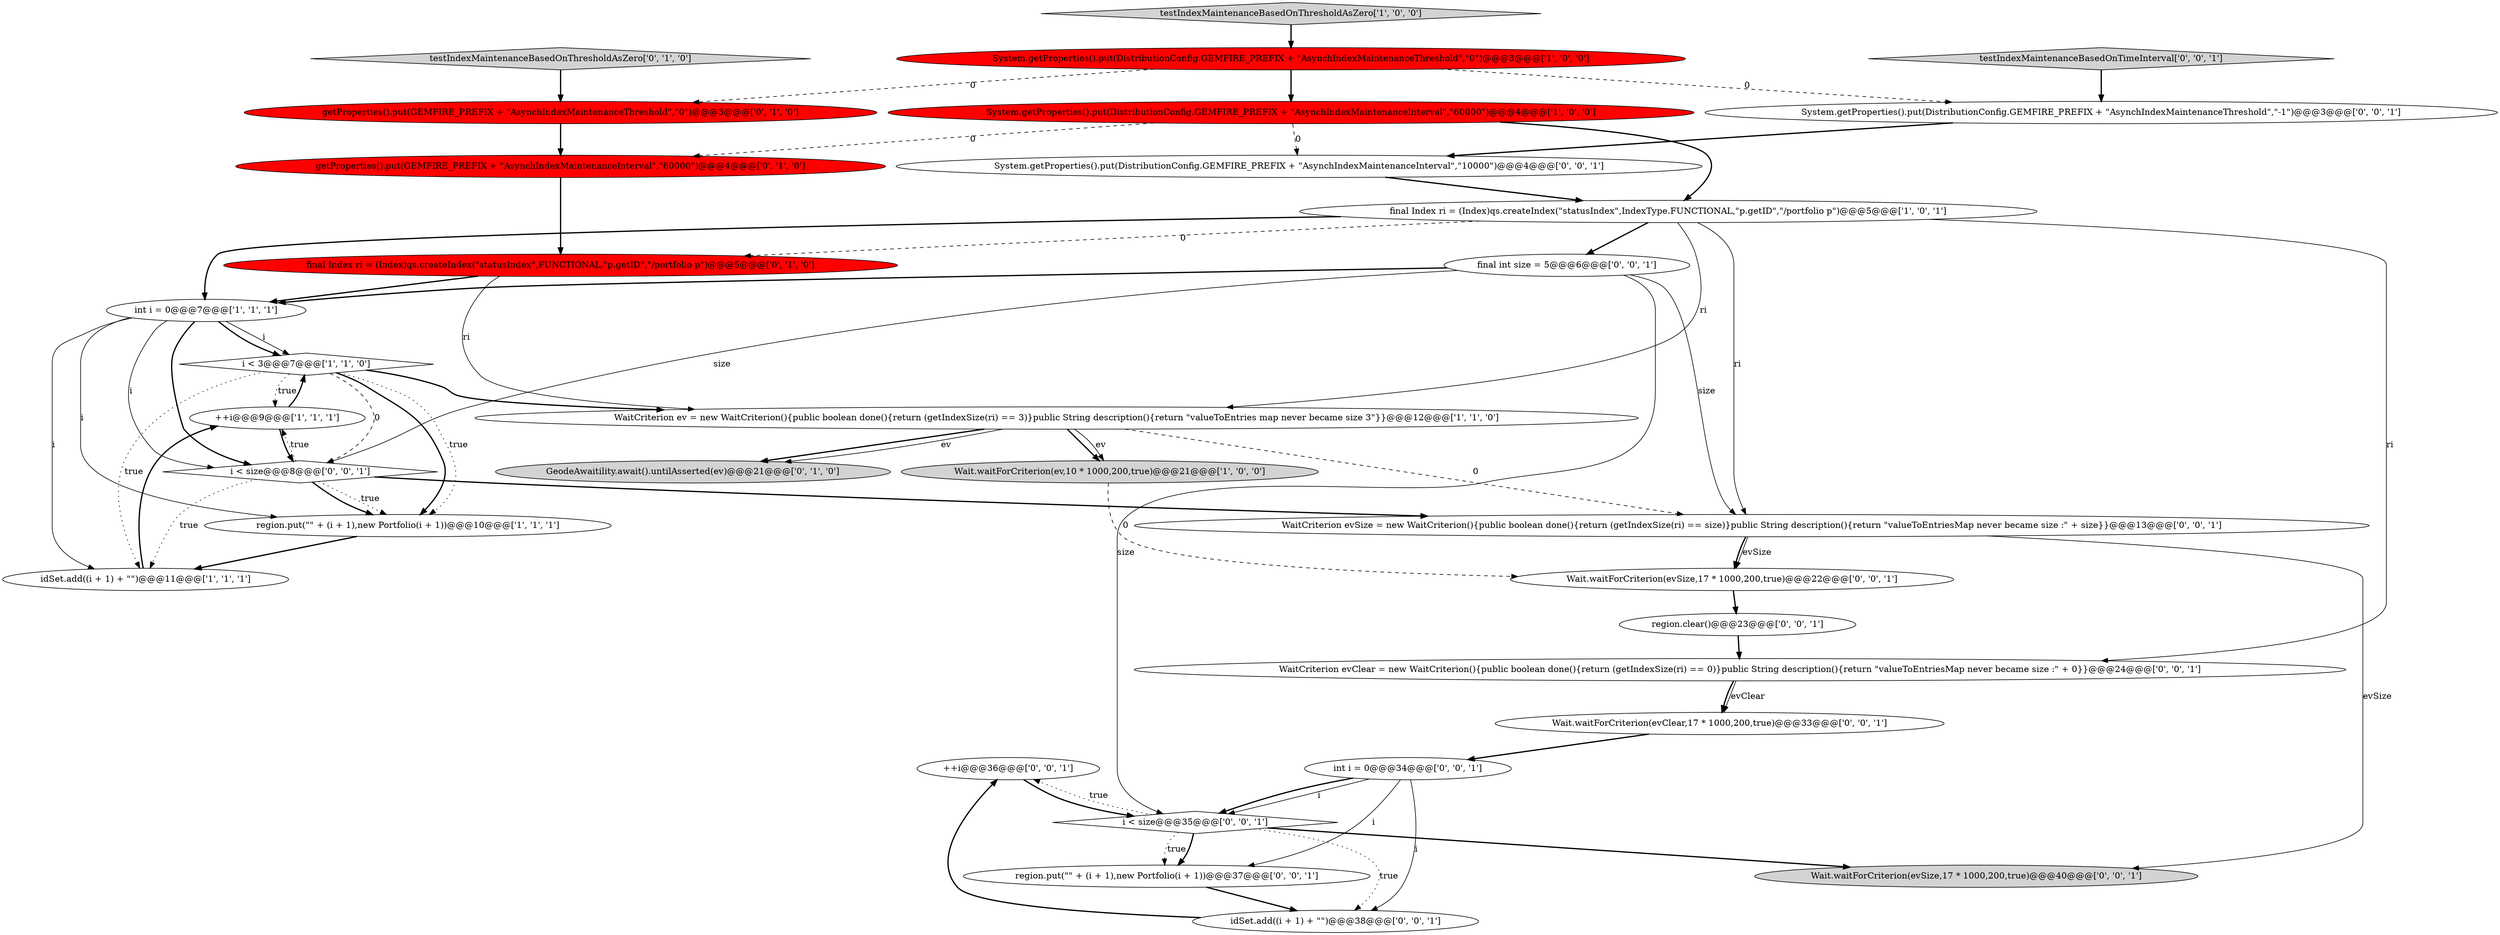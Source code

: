 digraph {
16 [style = filled, label = "++i@@@36@@@['0', '0', '1']", fillcolor = white, shape = ellipse image = "AAA0AAABBB3BBB"];
2 [style = filled, label = "testIndexMaintenanceBasedOnThresholdAsZero['1', '0', '0']", fillcolor = lightgray, shape = diamond image = "AAA0AAABBB1BBB"];
10 [style = filled, label = "++i@@@9@@@['1', '1', '1']", fillcolor = white, shape = ellipse image = "AAA0AAABBB1BBB"];
19 [style = filled, label = "region.put(\"\" + (i + 1),new Portfolio(i + 1))@@@37@@@['0', '0', '1']", fillcolor = white, shape = ellipse image = "AAA0AAABBB3BBB"];
27 [style = filled, label = "region.clear()@@@23@@@['0', '0', '1']", fillcolor = white, shape = ellipse image = "AAA0AAABBB3BBB"];
0 [style = filled, label = "i < 3@@@7@@@['1', '1', '0']", fillcolor = white, shape = diamond image = "AAA0AAABBB1BBB"];
13 [style = filled, label = "getProperties().put(GEMFIRE_PREFIX + \"AsynchIndexMaintenanceThreshold\",\"0\")@@@3@@@['0', '1', '0']", fillcolor = red, shape = ellipse image = "AAA1AAABBB2BBB"];
18 [style = filled, label = "Wait.waitForCriterion(evClear,17 * 1000,200,true)@@@33@@@['0', '0', '1']", fillcolor = white, shape = ellipse image = "AAA0AAABBB3BBB"];
1 [style = filled, label = "region.put(\"\" + (i + 1),new Portfolio(i + 1))@@@10@@@['1', '1', '1']", fillcolor = white, shape = ellipse image = "AAA0AAABBB1BBB"];
11 [style = filled, label = "GeodeAwaitility.await().untilAsserted(ev)@@@21@@@['0', '1', '0']", fillcolor = lightgray, shape = ellipse image = "AAA0AAABBB2BBB"];
21 [style = filled, label = "System.getProperties().put(DistributionConfig.GEMFIRE_PREFIX + \"AsynchIndexMaintenanceInterval\",\"10000\")@@@4@@@['0', '0', '1']", fillcolor = white, shape = ellipse image = "AAA0AAABBB3BBB"];
4 [style = filled, label = "WaitCriterion ev = new WaitCriterion(){public boolean done(){return (getIndexSize(ri) == 3)}public String description(){return \"valueToEntries map never became size 3\"}}@@@12@@@['1', '1', '0']", fillcolor = white, shape = ellipse image = "AAA0AAABBB1BBB"];
25 [style = filled, label = "idSet.add((i + 1) + \"\")@@@38@@@['0', '0', '1']", fillcolor = white, shape = ellipse image = "AAA0AAABBB3BBB"];
20 [style = filled, label = "testIndexMaintenanceBasedOnTimeInterval['0', '0', '1']", fillcolor = lightgray, shape = diamond image = "AAA0AAABBB3BBB"];
22 [style = filled, label = "WaitCriterion evClear = new WaitCriterion(){public boolean done(){return (getIndexSize(ri) == 0)}public String description(){return \"valueToEntriesMap never became size :\" + 0}}@@@24@@@['0', '0', '1']", fillcolor = white, shape = ellipse image = "AAA0AAABBB3BBB"];
12 [style = filled, label = "testIndexMaintenanceBasedOnThresholdAsZero['0', '1', '0']", fillcolor = lightgray, shape = diamond image = "AAA0AAABBB2BBB"];
3 [style = filled, label = "System.getProperties().put(DistributionConfig.GEMFIRE_PREFIX + \"AsynchIndexMaintenanceThreshold\",\"0\")@@@3@@@['1', '0', '0']", fillcolor = red, shape = ellipse image = "AAA1AAABBB1BBB"];
9 [style = filled, label = "int i = 0@@@7@@@['1', '1', '1']", fillcolor = white, shape = ellipse image = "AAA0AAABBB1BBB"];
14 [style = filled, label = "getProperties().put(GEMFIRE_PREFIX + \"AsynchIndexMaintenanceInterval\",\"60000\")@@@4@@@['0', '1', '0']", fillcolor = red, shape = ellipse image = "AAA1AAABBB2BBB"];
15 [style = filled, label = "final Index ri = (Index)qs.createIndex(\"statusIndex\",FUNCTIONAL,\"p.getID\",\"/portfolio p\")@@@5@@@['0', '1', '0']", fillcolor = red, shape = ellipse image = "AAA1AAABBB2BBB"];
31 [style = filled, label = "WaitCriterion evSize = new WaitCriterion(){public boolean done(){return (getIndexSize(ri) == size)}public String description(){return \"valueToEntriesMap never became size :\" + size}}@@@13@@@['0', '0', '1']", fillcolor = white, shape = ellipse image = "AAA0AAABBB3BBB"];
5 [style = filled, label = "final Index ri = (Index)qs.createIndex(\"statusIndex\",IndexType.FUNCTIONAL,\"p.getID\",\"/portfolio p\")@@@5@@@['1', '0', '1']", fillcolor = white, shape = ellipse image = "AAA0AAABBB1BBB"];
8 [style = filled, label = "Wait.waitForCriterion(ev,10 * 1000,200,true)@@@21@@@['1', '0', '0']", fillcolor = lightgray, shape = ellipse image = "AAA0AAABBB1BBB"];
24 [style = filled, label = "final int size = 5@@@6@@@['0', '0', '1']", fillcolor = white, shape = ellipse image = "AAA0AAABBB3BBB"];
26 [style = filled, label = "Wait.waitForCriterion(evSize,17 * 1000,200,true)@@@40@@@['0', '0', '1']", fillcolor = lightgray, shape = ellipse image = "AAA0AAABBB3BBB"];
6 [style = filled, label = "System.getProperties().put(DistributionConfig.GEMFIRE_PREFIX + \"AsynchIndexMaintenanceInterval\",\"60000\")@@@4@@@['1', '0', '0']", fillcolor = red, shape = ellipse image = "AAA1AAABBB1BBB"];
7 [style = filled, label = "idSet.add((i + 1) + \"\")@@@11@@@['1', '1', '1']", fillcolor = white, shape = ellipse image = "AAA0AAABBB1BBB"];
23 [style = filled, label = "System.getProperties().put(DistributionConfig.GEMFIRE_PREFIX + \"AsynchIndexMaintenanceThreshold\",\"-1\")@@@3@@@['0', '0', '1']", fillcolor = white, shape = ellipse image = "AAA0AAABBB3BBB"];
28 [style = filled, label = "int i = 0@@@34@@@['0', '0', '1']", fillcolor = white, shape = ellipse image = "AAA0AAABBB3BBB"];
30 [style = filled, label = "i < size@@@8@@@['0', '0', '1']", fillcolor = white, shape = diamond image = "AAA0AAABBB3BBB"];
29 [style = filled, label = "i < size@@@35@@@['0', '0', '1']", fillcolor = white, shape = diamond image = "AAA0AAABBB3BBB"];
17 [style = filled, label = "Wait.waitForCriterion(evSize,17 * 1000,200,true)@@@22@@@['0', '0', '1']", fillcolor = white, shape = ellipse image = "AAA0AAABBB3BBB"];
9->0 [style = solid, label="i"];
28->29 [style = bold, label=""];
5->4 [style = solid, label="ri"];
6->21 [style = dashed, label="0"];
9->30 [style = solid, label="i"];
30->1 [style = dotted, label="true"];
24->29 [style = solid, label="size"];
9->0 [style = bold, label=""];
30->1 [style = bold, label=""];
5->9 [style = bold, label=""];
28->25 [style = solid, label="i"];
0->10 [style = dotted, label="true"];
7->10 [style = bold, label=""];
30->7 [style = dotted, label="true"];
30->10 [style = dotted, label="true"];
2->3 [style = bold, label=""];
16->29 [style = bold, label=""];
5->22 [style = solid, label="ri"];
4->31 [style = dashed, label="0"];
3->6 [style = bold, label=""];
9->30 [style = bold, label=""];
24->31 [style = solid, label="size"];
6->14 [style = dashed, label="0"];
9->1 [style = solid, label="i"];
28->29 [style = solid, label="i"];
25->16 [style = bold, label=""];
27->22 [style = bold, label=""];
1->7 [style = bold, label=""];
31->26 [style = solid, label="evSize"];
18->28 [style = bold, label=""];
3->13 [style = dashed, label="0"];
19->25 [style = bold, label=""];
24->30 [style = solid, label="size"];
22->18 [style = solid, label="evClear"];
29->26 [style = bold, label=""];
3->23 [style = dashed, label="0"];
12->13 [style = bold, label=""];
21->5 [style = bold, label=""];
6->5 [style = bold, label=""];
29->19 [style = dotted, label="true"];
22->18 [style = bold, label=""];
29->25 [style = dotted, label="true"];
29->19 [style = bold, label=""];
20->23 [style = bold, label=""];
23->21 [style = bold, label=""];
0->4 [style = bold, label=""];
15->9 [style = bold, label=""];
30->31 [style = bold, label=""];
0->1 [style = bold, label=""];
5->24 [style = bold, label=""];
15->4 [style = solid, label="ri"];
10->0 [style = bold, label=""];
5->31 [style = solid, label="ri"];
28->19 [style = solid, label="i"];
0->30 [style = dashed, label="0"];
8->17 [style = dashed, label="0"];
4->8 [style = bold, label=""];
14->15 [style = bold, label=""];
4->8 [style = solid, label="ev"];
9->7 [style = solid, label="i"];
31->17 [style = bold, label=""];
17->27 [style = bold, label=""];
4->11 [style = bold, label=""];
5->15 [style = dashed, label="0"];
13->14 [style = bold, label=""];
10->30 [style = bold, label=""];
29->16 [style = dotted, label="true"];
4->11 [style = solid, label="ev"];
31->17 [style = solid, label="evSize"];
24->9 [style = bold, label=""];
0->7 [style = dotted, label="true"];
0->1 [style = dotted, label="true"];
}
